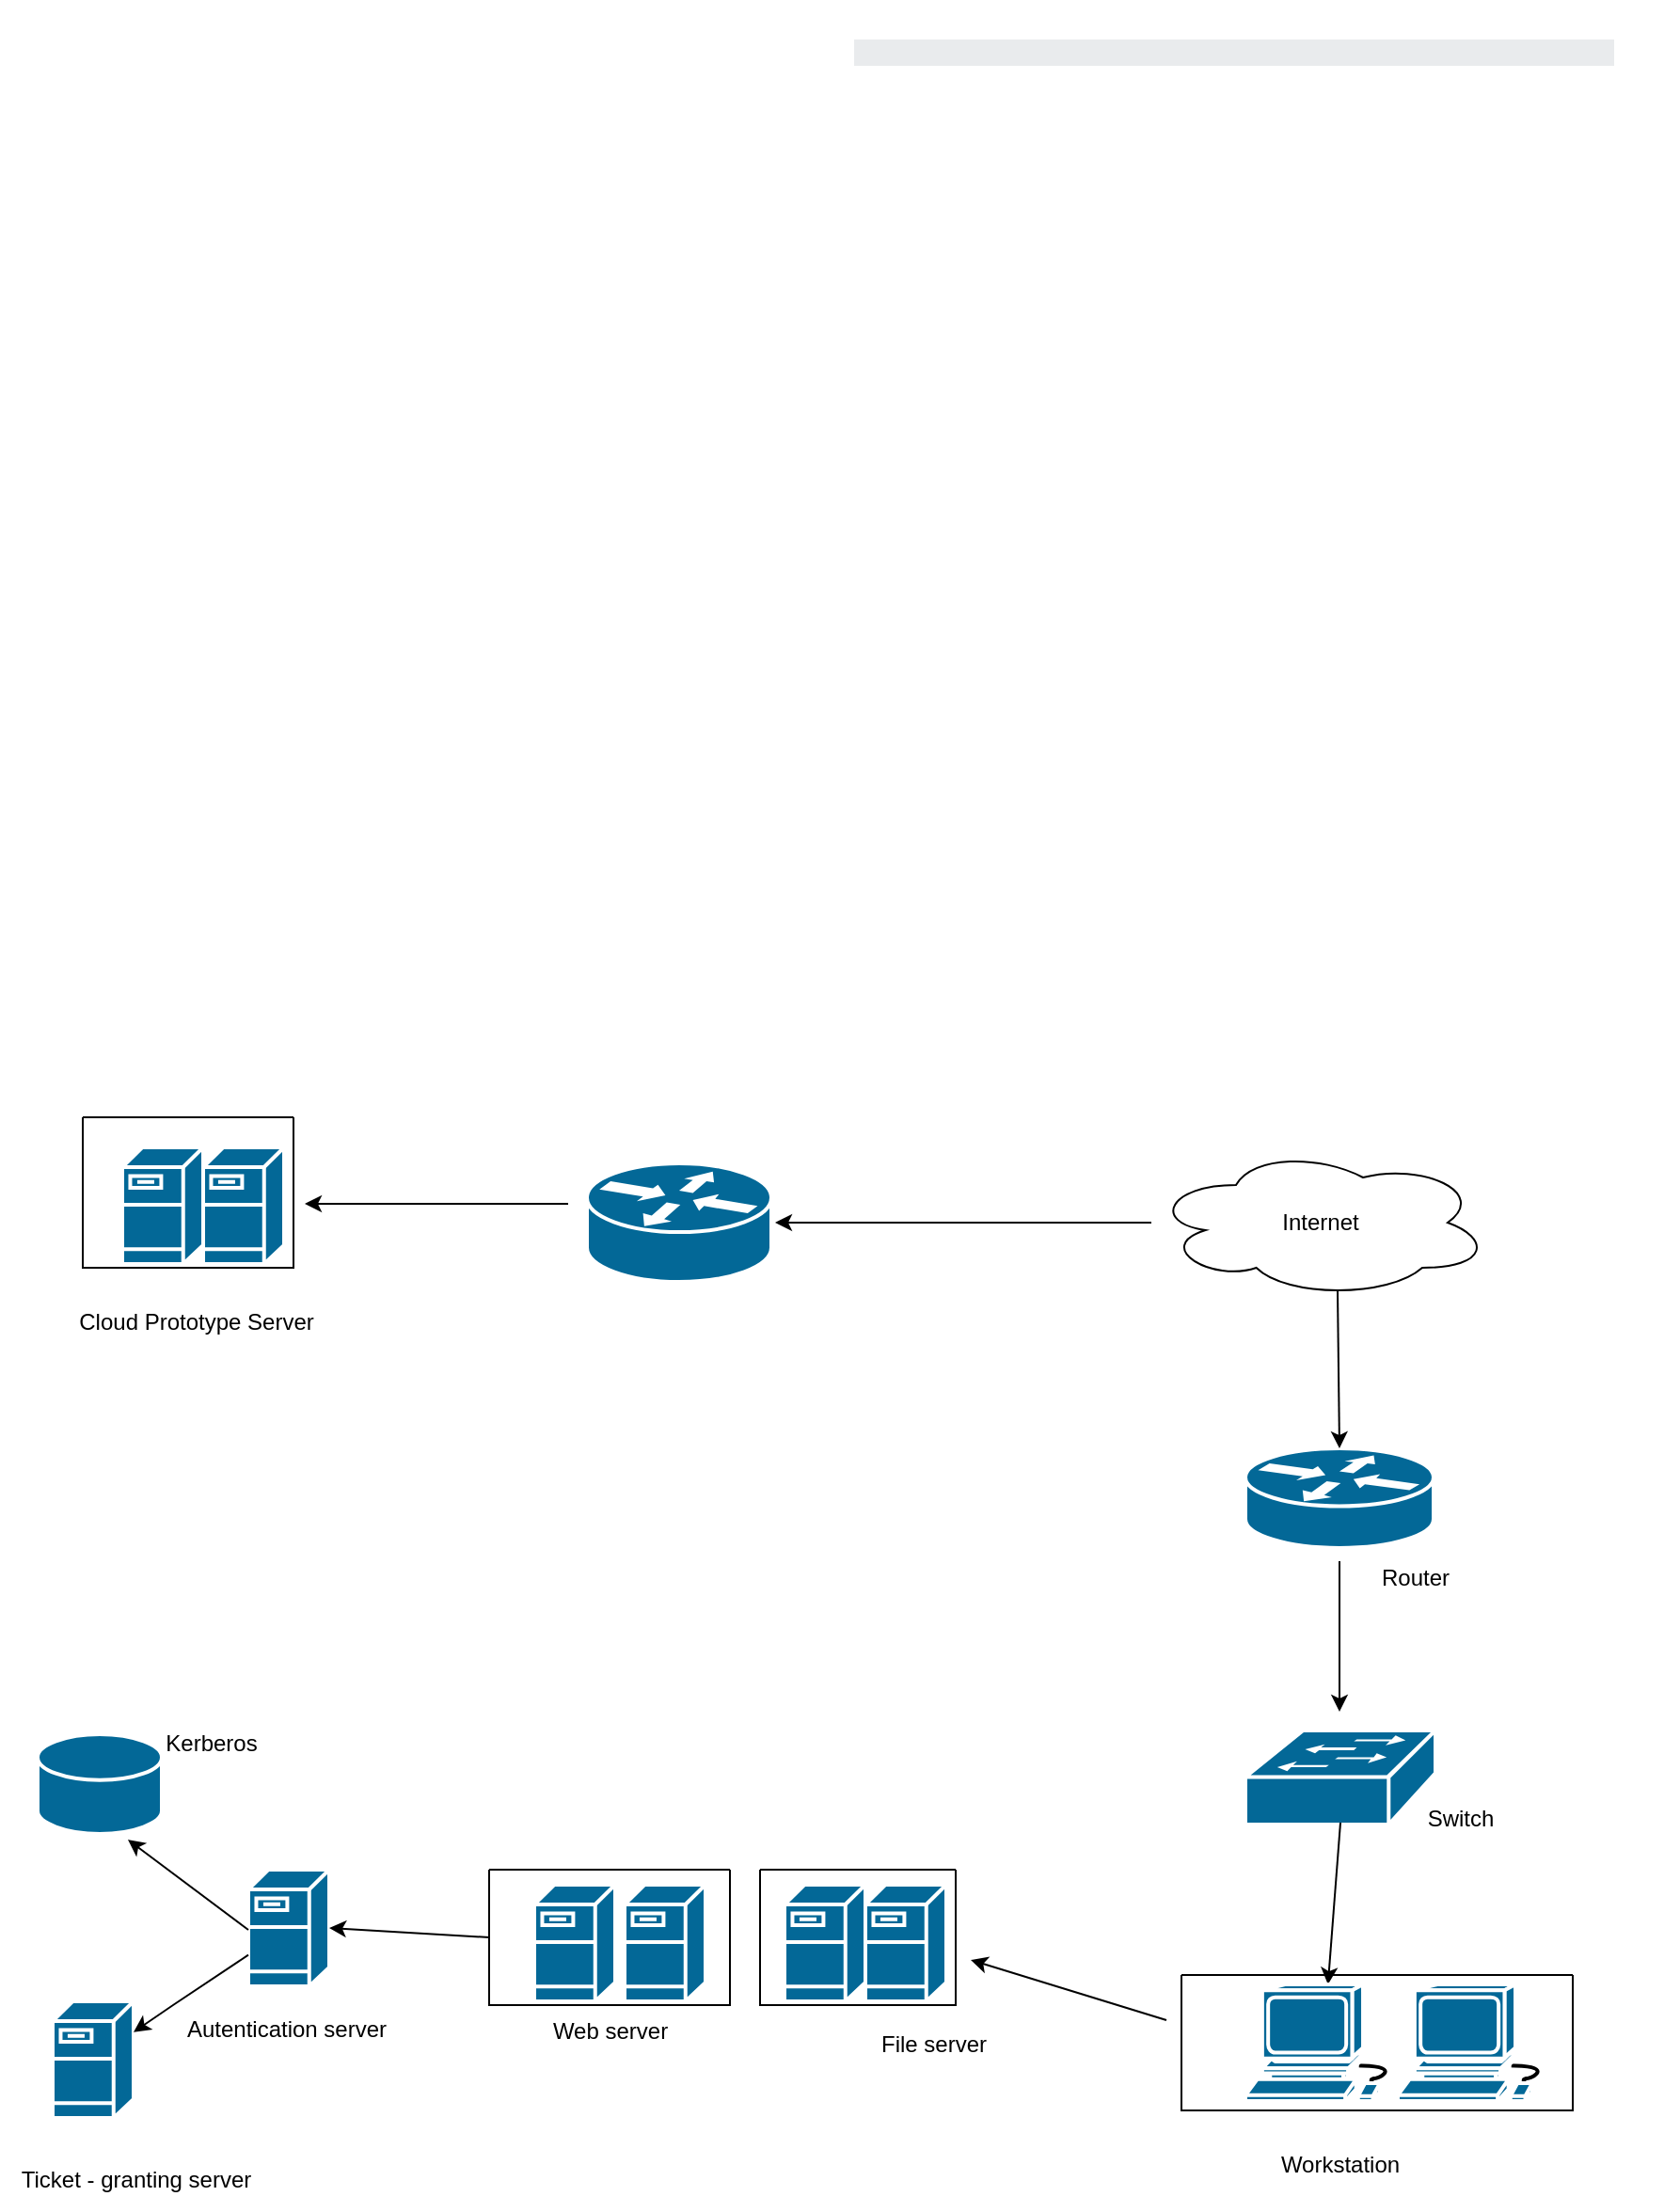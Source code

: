 <mxfile version="21.6.2" type="github">
  <diagram id="6a731a19-8d31-9384-78a2-239565b7b9f0" name="Page-1">
    <mxGraphModel dx="53" dy="438" grid="1" gridSize="8" guides="1" tooltips="1" connect="1" arrows="1" fold="1" page="1" pageScale="1" pageWidth="827" pageHeight="1169" background="none" math="0" shadow="0">
      <root>
        <mxCell id="0" />
        <mxCell id="1" parent="0" />
        <mxCell id="fX6GV5llEiNiRfODqwNP-2257" value="Internet" style="ellipse;shape=cloud;whiteSpace=wrap;html=1;" vertex="1" parent="1">
          <mxGeometry x="1440" y="720" width="180" height="80" as="geometry" />
        </mxCell>
        <mxCell id="fX6GV5llEiNiRfODqwNP-2261" value="" style="endArrow=classic;html=1;rounded=0;" edge="1" parent="1" source="fX6GV5llEiNiRfODqwNP-2257">
          <mxGeometry width="50" height="50" relative="1" as="geometry">
            <mxPoint x="1220" y="940" as="sourcePoint" />
            <mxPoint x="1240" y="760" as="targetPoint" />
          </mxGeometry>
        </mxCell>
        <mxCell id="fX6GV5llEiNiRfODqwNP-2262" value="" style="shape=mxgraph.cisco.routers.router;sketch=0;html=1;pointerEvents=1;dashed=0;fillColor=#036897;strokeColor=#ffffff;strokeWidth=2;verticalLabelPosition=bottom;verticalAlign=top;align=center;outlineConnect=0;" vertex="1" parent="1">
          <mxGeometry x="1140" y="728.5" width="98" height="63" as="geometry" />
        </mxCell>
        <mxCell id="fX6GV5llEiNiRfODqwNP-2263" value="" style="shape=mxgraph.cisco.routers.router;sketch=0;html=1;pointerEvents=1;dashed=0;fillColor=#036897;strokeColor=#ffffff;strokeWidth=2;verticalLabelPosition=bottom;verticalAlign=top;align=center;outlineConnect=0;" vertex="1" parent="1">
          <mxGeometry x="1490" y="880" width="100" height="53" as="geometry" />
        </mxCell>
        <mxCell id="fX6GV5llEiNiRfODqwNP-2264" value="" style="endArrow=classic;html=1;rounded=0;exitX=0.55;exitY=0.95;exitDx=0;exitDy=0;exitPerimeter=0;" edge="1" parent="1" source="fX6GV5llEiNiRfODqwNP-2257">
          <mxGeometry width="50" height="50" relative="1" as="geometry">
            <mxPoint x="1220" y="940" as="sourcePoint" />
            <mxPoint x="1540" y="880" as="targetPoint" />
          </mxGeometry>
        </mxCell>
        <mxCell id="fX6GV5llEiNiRfODqwNP-2265" value="" style="endArrow=classic;html=1;rounded=0;" edge="1" parent="1">
          <mxGeometry width="50" height="50" relative="1" as="geometry">
            <mxPoint x="1130" y="750" as="sourcePoint" />
            <mxPoint x="990" y="750" as="targetPoint" />
          </mxGeometry>
        </mxCell>
        <mxCell id="fX6GV5llEiNiRfODqwNP-2266" value="" style="endArrow=classic;html=1;rounded=0;" edge="1" parent="1">
          <mxGeometry width="50" height="50" relative="1" as="geometry">
            <mxPoint x="1540" y="940" as="sourcePoint" />
            <mxPoint x="1540" y="1020" as="targetPoint" />
            <Array as="points">
              <mxPoint x="1540" y="980" />
            </Array>
          </mxGeometry>
        </mxCell>
        <mxCell id="fX6GV5llEiNiRfODqwNP-2267" value="&#xa;&lt;span style=&quot;color: rgba(0, 0, 0, 0); font-family: g_d0_f3, sans-serif; font-size: 12px; font-style: normal; font-variant-ligatures: normal; font-variant-caps: normal; font-weight: 400; letter-spacing: normal; orphans: 2; text-align: start; text-indent: 0px; text-transform: none; widows: 2; word-spacing: 0px; -webkit-text-stroke-width: 0px; background-color: rgb(233, 235, 237); text-decoration-thickness: initial; text-decoration-style: initial; text-decoration-color: initial; float: none; display: inline !important;&quot;&gt;etwork Diagram employing Kerberos and Cloud Computing for Perth Branch&lt;/span&gt;&#xa;&#xa;" style="text;whiteSpace=wrap;html=1;" vertex="1" parent="1">
          <mxGeometry x="1280" y="110" width="440" height="40" as="geometry" />
        </mxCell>
        <mxCell id="fX6GV5llEiNiRfODqwNP-2268" value="" style="shape=mxgraph.cisco.switches.workgroup_switch;sketch=0;html=1;pointerEvents=1;dashed=0;fillColor=#036897;strokeColor=#ffffff;strokeWidth=2;verticalLabelPosition=bottom;verticalAlign=top;align=center;outlineConnect=0;" vertex="1" parent="1">
          <mxGeometry x="1490" y="1030" width="101" height="50" as="geometry" />
        </mxCell>
        <mxCell id="fX6GV5llEiNiRfODqwNP-2271" value="" style="shape=mxgraph.cisco.servers.fileserver;sketch=0;html=1;pointerEvents=1;dashed=0;fillColor=#036897;strokeColor=#ffffff;strokeWidth=2;verticalLabelPosition=bottom;verticalAlign=top;align=center;outlineConnect=0;" vertex="1" parent="1">
          <mxGeometry x="1288" y="1112" width="43" height="62" as="geometry" />
        </mxCell>
        <mxCell id="fX6GV5llEiNiRfODqwNP-2272" value="" style="shape=mxgraph.cisco.servers.fileserver;sketch=0;html=1;pointerEvents=1;dashed=0;fillColor=#036897;strokeColor=#ffffff;strokeWidth=2;verticalLabelPosition=bottom;verticalAlign=top;align=center;outlineConnect=0;" vertex="1" parent="1">
          <mxGeometry x="1245" y="1112" width="43" height="62" as="geometry" />
        </mxCell>
        <mxCell id="fX6GV5llEiNiRfODqwNP-2273" value="Router" style="text;html=1;align=center;verticalAlign=middle;resizable=0;points=[];autosize=1;strokeColor=none;fillColor=none;" vertex="1" parent="1">
          <mxGeometry x="1552" y="933" width="56" height="32" as="geometry" />
        </mxCell>
        <mxCell id="fX6GV5llEiNiRfODqwNP-2274" value="Switch" style="text;html=1;align=center;verticalAlign=middle;resizable=0;points=[];autosize=1;strokeColor=none;fillColor=none;" vertex="1" parent="1">
          <mxGeometry x="1576" y="1061" width="56" height="32" as="geometry" />
        </mxCell>
        <mxCell id="fX6GV5llEiNiRfODqwNP-2275" value="File server" style="text;html=1;align=center;verticalAlign=middle;resizable=0;points=[];autosize=1;strokeColor=none;fillColor=none;" vertex="1" parent="1">
          <mxGeometry x="1284" y="1181" width="80" height="32" as="geometry" />
        </mxCell>
        <mxCell id="fX6GV5llEiNiRfODqwNP-2276" value="Web server" style="text;html=1;align=center;verticalAlign=middle;resizable=0;points=[];autosize=1;strokeColor=none;fillColor=none;" vertex="1" parent="1">
          <mxGeometry x="1112" y="1174" width="80" height="32" as="geometry" />
        </mxCell>
        <mxCell id="fX6GV5llEiNiRfODqwNP-2278" value="" style="swimlane;startSize=0;" vertex="1" parent="1">
          <mxGeometry x="1232" y="1104" width="104" height="72" as="geometry" />
        </mxCell>
        <mxCell id="fX6GV5llEiNiRfODqwNP-2279" value="" style="swimlane;startSize=0;" vertex="1" parent="1">
          <mxGeometry x="1088" y="1104" width="128" height="72" as="geometry" />
        </mxCell>
        <mxCell id="fX6GV5llEiNiRfODqwNP-2280" value="" style="shape=mxgraph.cisco.servers.fileserver;sketch=0;html=1;pointerEvents=1;dashed=0;fillColor=#036897;strokeColor=#ffffff;strokeWidth=2;verticalLabelPosition=bottom;verticalAlign=top;align=center;outlineConnect=0;" vertex="1" parent="fX6GV5llEiNiRfODqwNP-2279">
          <mxGeometry x="72" y="8" width="43" height="62" as="geometry" />
        </mxCell>
        <mxCell id="fX6GV5llEiNiRfODqwNP-2282" value="" style="shape=mxgraph.cisco.servers.fileserver;sketch=0;html=1;pointerEvents=1;dashed=0;fillColor=#036897;strokeColor=#ffffff;strokeWidth=2;verticalLabelPosition=bottom;verticalAlign=top;align=center;outlineConnect=0;" vertex="1" parent="fX6GV5llEiNiRfODqwNP-2279">
          <mxGeometry x="24" y="8" width="43" height="62" as="geometry" />
        </mxCell>
        <mxCell id="fX6GV5llEiNiRfODqwNP-2281" value="" style="shape=mxgraph.cisco.servers.fileserver;sketch=0;html=1;pointerEvents=1;dashed=0;fillColor=#036897;strokeColor=#ffffff;strokeWidth=2;verticalLabelPosition=bottom;verticalAlign=top;align=center;outlineConnect=0;" vertex="1" parent="1">
          <mxGeometry x="960" y="1104" width="43" height="62" as="geometry" />
        </mxCell>
        <mxCell id="fX6GV5llEiNiRfODqwNP-2283" value="" style="shape=mxgraph.cisco.storage.relational_database;sketch=0;html=1;pointerEvents=1;dashed=0;fillColor=#036897;strokeColor=#ffffff;strokeWidth=2;verticalLabelPosition=bottom;verticalAlign=top;align=center;outlineConnect=0;" vertex="1" parent="1">
          <mxGeometry x="848" y="1032" width="66" height="53" as="geometry" />
        </mxCell>
        <mxCell id="fX6GV5llEiNiRfODqwNP-2284" value="" style="shape=mxgraph.cisco.servers.fileserver;sketch=0;html=1;pointerEvents=1;dashed=0;fillColor=#036897;strokeColor=#ffffff;strokeWidth=2;verticalLabelPosition=bottom;verticalAlign=top;align=center;outlineConnect=0;" vertex="1" parent="1">
          <mxGeometry x="856" y="1174" width="43" height="62" as="geometry" />
        </mxCell>
        <mxCell id="fX6GV5llEiNiRfODqwNP-2285" value="" style="endArrow=classic;html=1;rounded=0;entryX=1;entryY=0.5;entryDx=0;entryDy=0;entryPerimeter=0;exitX=0;exitY=0.5;exitDx=0;exitDy=0;" edge="1" parent="1" source="fX6GV5llEiNiRfODqwNP-2279" target="fX6GV5llEiNiRfODqwNP-2281">
          <mxGeometry width="50" height="50" relative="1" as="geometry">
            <mxPoint x="1080" y="1135" as="sourcePoint" />
            <mxPoint x="1058" y="1136" as="targetPoint" />
          </mxGeometry>
        </mxCell>
        <mxCell id="fX6GV5llEiNiRfODqwNP-2286" value="" style="endArrow=classic;html=1;rounded=0;entryX=0.727;entryY=1.057;entryDx=0;entryDy=0;entryPerimeter=0;" edge="1" parent="1" target="fX6GV5llEiNiRfODqwNP-2283">
          <mxGeometry width="50" height="50" relative="1" as="geometry">
            <mxPoint x="960" y="1136" as="sourcePoint" />
            <mxPoint x="1234" y="1184" as="targetPoint" />
            <Array as="points">
              <mxPoint x="960" y="1136" />
            </Array>
          </mxGeometry>
        </mxCell>
        <mxCell id="fX6GV5llEiNiRfODqwNP-2287" value="" style="endArrow=classic;html=1;rounded=0;" edge="1" parent="1" source="fX6GV5llEiNiRfODqwNP-2281" target="fX6GV5llEiNiRfODqwNP-2284">
          <mxGeometry width="50" height="50" relative="1" as="geometry">
            <mxPoint x="1184" y="1234" as="sourcePoint" />
            <mxPoint x="904" y="1200" as="targetPoint" />
            <Array as="points">
              <mxPoint x="920" y="1176" />
            </Array>
          </mxGeometry>
        </mxCell>
        <mxCell id="fX6GV5llEiNiRfODqwNP-2288" value="Autentication server" style="text;html=1;align=center;verticalAlign=middle;resizable=0;points=[];autosize=1;strokeColor=none;fillColor=none;" vertex="1" parent="1">
          <mxGeometry x="916" y="1173" width="128" height="32" as="geometry" />
        </mxCell>
        <mxCell id="fX6GV5llEiNiRfODqwNP-2289" value="Ticket - granting server" style="text;html=1;align=center;verticalAlign=middle;resizable=0;points=[];autosize=1;strokeColor=none;fillColor=none;" vertex="1" parent="1">
          <mxGeometry x="828" y="1253" width="144" height="32" as="geometry" />
        </mxCell>
        <mxCell id="fX6GV5llEiNiRfODqwNP-2290" value="Kerberos" style="text;html=1;align=center;verticalAlign=middle;resizable=0;points=[];autosize=1;strokeColor=none;fillColor=none;" vertex="1" parent="1">
          <mxGeometry x="904" y="1021" width="72" height="32" as="geometry" />
        </mxCell>
        <mxCell id="fX6GV5llEiNiRfODqwNP-2291" value="" style="shape=mxgraph.cisco.servers.fileserver;sketch=0;html=1;pointerEvents=1;dashed=0;fillColor=#036897;strokeColor=#ffffff;strokeWidth=2;verticalLabelPosition=bottom;verticalAlign=top;align=center;outlineConnect=0;" vertex="1" parent="1">
          <mxGeometry x="936" y="720" width="43" height="62" as="geometry" />
        </mxCell>
        <mxCell id="fX6GV5llEiNiRfODqwNP-2292" value="" style="shape=mxgraph.cisco.servers.fileserver;sketch=0;html=1;pointerEvents=1;dashed=0;fillColor=#036897;strokeColor=#ffffff;strokeWidth=2;verticalLabelPosition=bottom;verticalAlign=top;align=center;outlineConnect=0;" vertex="1" parent="1">
          <mxGeometry x="893" y="720" width="43" height="62" as="geometry" />
        </mxCell>
        <mxCell id="fX6GV5llEiNiRfODqwNP-2293" value="" style="swimlane;startSize=0;" vertex="1" parent="1">
          <mxGeometry x="872" y="704" width="112" height="80" as="geometry" />
        </mxCell>
        <mxCell id="fX6GV5llEiNiRfODqwNP-2294" value="Cloud Prototype Server" style="text;html=1;align=center;verticalAlign=middle;resizable=0;points=[];autosize=1;strokeColor=none;fillColor=none;" vertex="1" parent="1">
          <mxGeometry x="860" y="797" width="144" height="32" as="geometry" />
        </mxCell>
        <mxCell id="fX6GV5llEiNiRfODqwNP-2296" value="" style="endArrow=classic;html=1;rounded=0;exitX=0.5;exitY=0.98;exitDx=0;exitDy=0;exitPerimeter=0;" edge="1" parent="1" source="fX6GV5llEiNiRfODqwNP-2268" target="fX6GV5llEiNiRfODqwNP-2297">
          <mxGeometry width="50" height="50" relative="1" as="geometry">
            <mxPoint x="1520" y="1210" as="sourcePoint" />
            <mxPoint x="1544" y="1160" as="targetPoint" />
          </mxGeometry>
        </mxCell>
        <mxCell id="fX6GV5llEiNiRfODqwNP-2299" value="" style="swimlane;startSize=0;" vertex="1" parent="1">
          <mxGeometry x="1456" y="1160" width="208" height="72" as="geometry" />
        </mxCell>
        <mxCell id="fX6GV5llEiNiRfODqwNP-2297" value="" style="shape=mxgraph.cisco.computers_and_peripherals.workstation;sketch=0;html=1;pointerEvents=1;dashed=0;fillColor=#036897;strokeColor=#ffffff;strokeWidth=2;verticalLabelPosition=bottom;verticalAlign=top;align=center;outlineConnect=0;" vertex="1" parent="fX6GV5llEiNiRfODqwNP-2299">
          <mxGeometry x="34" y="5" width="83" height="62" as="geometry" />
        </mxCell>
        <mxCell id="fX6GV5llEiNiRfODqwNP-2298" value="" style="shape=mxgraph.cisco.computers_and_peripherals.workstation;sketch=0;html=1;pointerEvents=1;dashed=0;fillColor=#036897;strokeColor=#ffffff;strokeWidth=2;verticalLabelPosition=bottom;verticalAlign=top;align=center;outlineConnect=0;" vertex="1" parent="fX6GV5llEiNiRfODqwNP-2299">
          <mxGeometry x="115" y="5" width="83" height="62" as="geometry" />
        </mxCell>
        <mxCell id="fX6GV5llEiNiRfODqwNP-2302" value="Workstation" style="text;html=1;align=center;verticalAlign=middle;resizable=0;points=[];autosize=1;strokeColor=none;fillColor=none;" vertex="1" parent="1">
          <mxGeometry x="1500" y="1245" width="80" height="32" as="geometry" />
        </mxCell>
        <mxCell id="fX6GV5llEiNiRfODqwNP-2303" value="" style="endArrow=classic;html=1;rounded=0;" edge="1" parent="1">
          <mxGeometry width="50" height="50" relative="1" as="geometry">
            <mxPoint x="1448" y="1184" as="sourcePoint" />
            <mxPoint x="1344" y="1152" as="targetPoint" />
          </mxGeometry>
        </mxCell>
      </root>
    </mxGraphModel>
  </diagram>
</mxfile>
